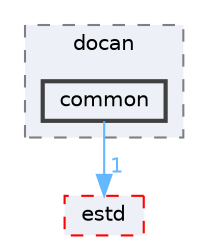 digraph "common"
{
 // LATEX_PDF_SIZE
  bgcolor="transparent";
  edge [fontname=Helvetica,fontsize=10,labelfontname=Helvetica,labelfontsize=10];
  node [fontname=Helvetica,fontsize=10,shape=box,height=0.2,width=0.4];
  compound=true
  subgraph clusterdir_d489a36d614975b7dbabc73c66dfb4ec {
    graph [ bgcolor="#edf0f7", pencolor="grey50", label="docan", fontname=Helvetica,fontsize=10 style="filled,dashed", URL="dir_d489a36d614975b7dbabc73c66dfb4ec.html",tooltip=""]
  dir_66b28daeae6b94722571879d4d01afbf [label="common", fillcolor="#edf0f7", color="grey25", style="filled,bold", URL="dir_66b28daeae6b94722571879d4d01afbf.html",tooltip=""];
  }
  dir_705ed472854f071e46e92f9933f4d565 [label="estd", fillcolor="#edf0f7", color="red", style="filled,dashed", URL="dir_705ed472854f071e46e92f9933f4d565.html",tooltip=""];
  dir_66b28daeae6b94722571879d4d01afbf->dir_705ed472854f071e46e92f9933f4d565 [headlabel="1", labeldistance=1.5 headhref="dir_000046_000075.html" href="dir_000046_000075.html" color="steelblue1" fontcolor="steelblue1"];
}
